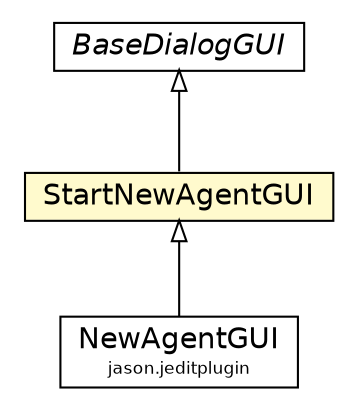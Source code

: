 #!/usr/local/bin/dot
#
# Class diagram 
# Generated by UMLGraph version 5.1 (http://www.umlgraph.org/)
#

digraph G {
	edge [fontname="Helvetica",fontsize=10,labelfontname="Helvetica",labelfontsize=10];
	node [fontname="Helvetica",fontsize=10,shape=plaintext];
	nodesep=0.25;
	ranksep=0.5;
	// jason.infra.centralised.StartNewAgentGUI
	c36615 [label=<<table title="jason.infra.centralised.StartNewAgentGUI" border="0" cellborder="1" cellspacing="0" cellpadding="2" port="p" bgcolor="lemonChiffon" href="./StartNewAgentGUI.html">
		<tr><td><table border="0" cellspacing="0" cellpadding="1">
<tr><td align="center" balign="center"> StartNewAgentGUI </td></tr>
		</table></td></tr>
		</table>>, fontname="Helvetica", fontcolor="black", fontsize=14.0];
	// jason.infra.centralised.BaseDialogGUI
	c36626 [label=<<table title="jason.infra.centralised.BaseDialogGUI" border="0" cellborder="1" cellspacing="0" cellpadding="2" port="p" href="./BaseDialogGUI.html">
		<tr><td><table border="0" cellspacing="0" cellpadding="1">
<tr><td align="center" balign="center"><font face="Helvetica-Oblique"> BaseDialogGUI </font></td></tr>
		</table></td></tr>
		</table>>, fontname="Helvetica", fontcolor="black", fontsize=14.0];
	// jason.jeditplugin.NewAgentGUI
	c36641 [label=<<table title="jason.jeditplugin.NewAgentGUI" border="0" cellborder="1" cellspacing="0" cellpadding="2" port="p" href="../../jeditplugin/NewAgentGUI.html">
		<tr><td><table border="0" cellspacing="0" cellpadding="1">
<tr><td align="center" balign="center"> NewAgentGUI </td></tr>
<tr><td align="center" balign="center"><font point-size="8.0"> jason.jeditplugin </font></td></tr>
		</table></td></tr>
		</table>>, fontname="Helvetica", fontcolor="black", fontsize=14.0];
	//jason.infra.centralised.StartNewAgentGUI extends jason.infra.centralised.BaseDialogGUI
	c36626:p -> c36615:p [dir=back,arrowtail=empty];
	//jason.jeditplugin.NewAgentGUI extends jason.infra.centralised.StartNewAgentGUI
	c36615:p -> c36641:p [dir=back,arrowtail=empty];
}

